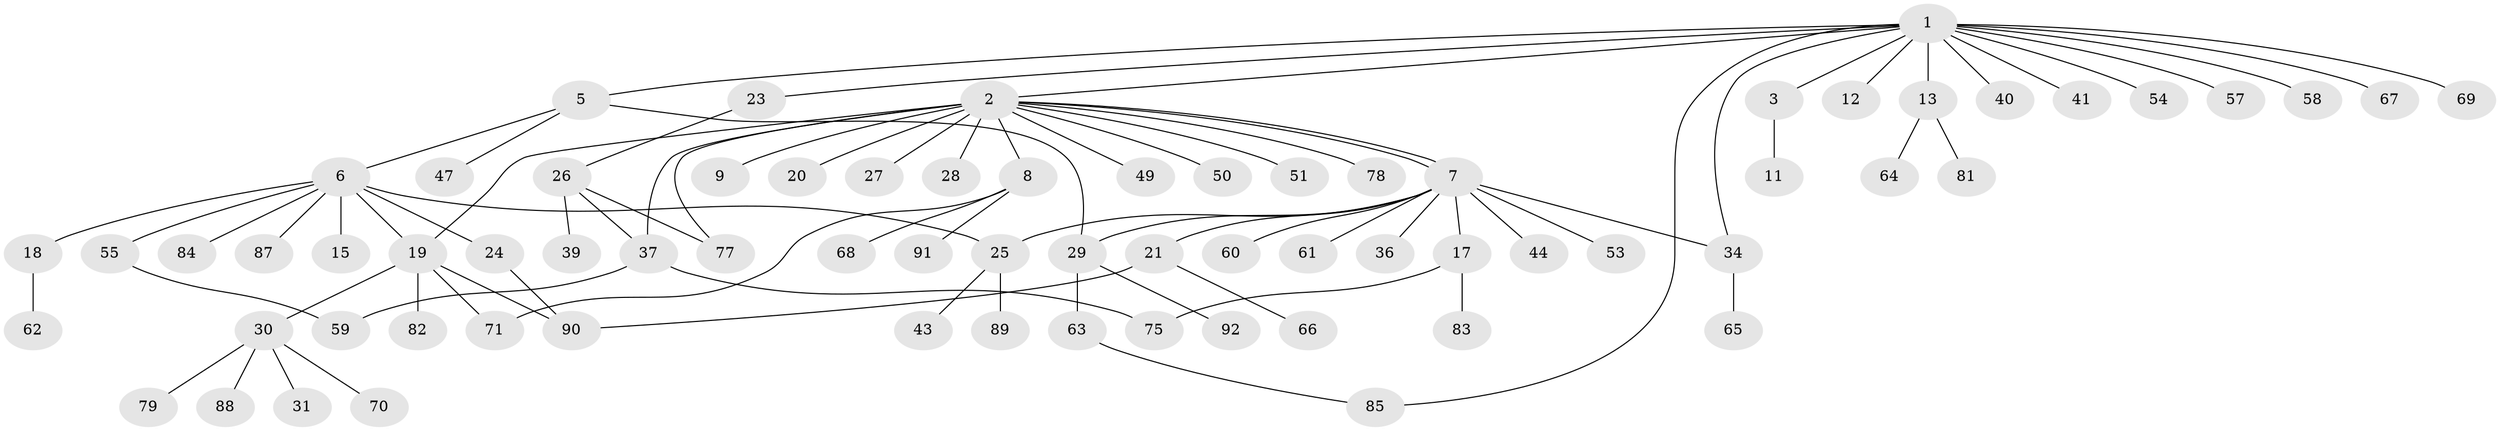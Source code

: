 // Generated by graph-tools (version 1.1) at 2025/51/02/27/25 19:51:59]
// undirected, 71 vertices, 83 edges
graph export_dot {
graph [start="1"]
  node [color=gray90,style=filled];
  1 [super="+4"];
  2 [super="+16"];
  3 [super="+52"];
  5 [super="+86"];
  6 [super="+48"];
  7 [super="+10"];
  8 [super="+46"];
  9;
  11 [super="+56"];
  12;
  13 [super="+14"];
  15;
  17 [super="+22"];
  18;
  19 [super="+45"];
  20;
  21 [super="+33"];
  23;
  24 [super="+76"];
  25 [super="+32"];
  26 [super="+38"];
  27;
  28;
  29 [super="+42"];
  30 [super="+80"];
  31;
  34 [super="+35"];
  36;
  37 [super="+74"];
  39;
  40;
  41;
  43;
  44;
  47;
  49;
  50;
  51;
  53;
  54 [super="+73"];
  55;
  57;
  58;
  59 [super="+72"];
  60;
  61;
  62;
  63;
  64;
  65;
  66;
  67;
  68;
  69;
  70;
  71;
  75;
  77;
  78;
  79;
  81;
  82;
  83;
  84;
  85;
  87;
  88;
  89;
  90;
  91;
  92;
  1 -- 2;
  1 -- 3;
  1 -- 5;
  1 -- 12;
  1 -- 23;
  1 -- 34;
  1 -- 40;
  1 -- 54;
  1 -- 58;
  1 -- 67;
  1 -- 69;
  1 -- 85;
  1 -- 57;
  1 -- 13;
  1 -- 41;
  2 -- 7;
  2 -- 7;
  2 -- 8;
  2 -- 9;
  2 -- 19;
  2 -- 27;
  2 -- 28;
  2 -- 37 [weight=2];
  2 -- 49;
  2 -- 50;
  2 -- 51;
  2 -- 77;
  2 -- 78;
  2 -- 20;
  3 -- 11;
  5 -- 6;
  5 -- 29;
  5 -- 47;
  6 -- 15;
  6 -- 18;
  6 -- 19;
  6 -- 24;
  6 -- 25;
  6 -- 55;
  6 -- 84;
  6 -- 87;
  7 -- 17;
  7 -- 21 [weight=2];
  7 -- 25;
  7 -- 44;
  7 -- 53;
  7 -- 34;
  7 -- 36;
  7 -- 60;
  7 -- 61;
  7 -- 29;
  8 -- 91;
  8 -- 68;
  8 -- 71;
  13 -- 64;
  13 -- 81;
  17 -- 75;
  17 -- 83;
  18 -- 62;
  19 -- 30;
  19 -- 71;
  19 -- 82;
  19 -- 90;
  21 -- 66;
  21 -- 90;
  23 -- 26;
  24 -- 90;
  25 -- 43;
  25 -- 89;
  26 -- 77;
  26 -- 37;
  26 -- 39;
  29 -- 92;
  29 -- 63;
  30 -- 31;
  30 -- 70;
  30 -- 79;
  30 -- 88;
  34 -- 65;
  37 -- 75;
  37 -- 59;
  55 -- 59;
  63 -- 85;
}
